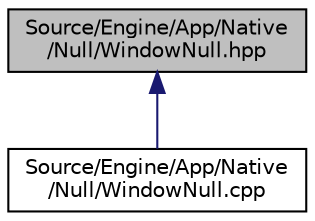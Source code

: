 digraph "Source/Engine/App/Native/Null/WindowNull.hpp"
{
  edge [fontname="Helvetica",fontsize="10",labelfontname="Helvetica",labelfontsize="10"];
  node [fontname="Helvetica",fontsize="10",shape=record];
  Node11 [label="Source/Engine/App/Native\l/Null/WindowNull.hpp",height=0.2,width=0.4,color="black", fillcolor="grey75", style="filled", fontcolor="black"];
  Node11 -> Node12 [dir="back",color="midnightblue",fontsize="10",style="solid",fontname="Helvetica"];
  Node12 [label="Source/Engine/App/Native\l/Null/WindowNull.cpp",height=0.2,width=0.4,color="black", fillcolor="white", style="filled",URL="$WindowNull_8cpp.html"];
}

